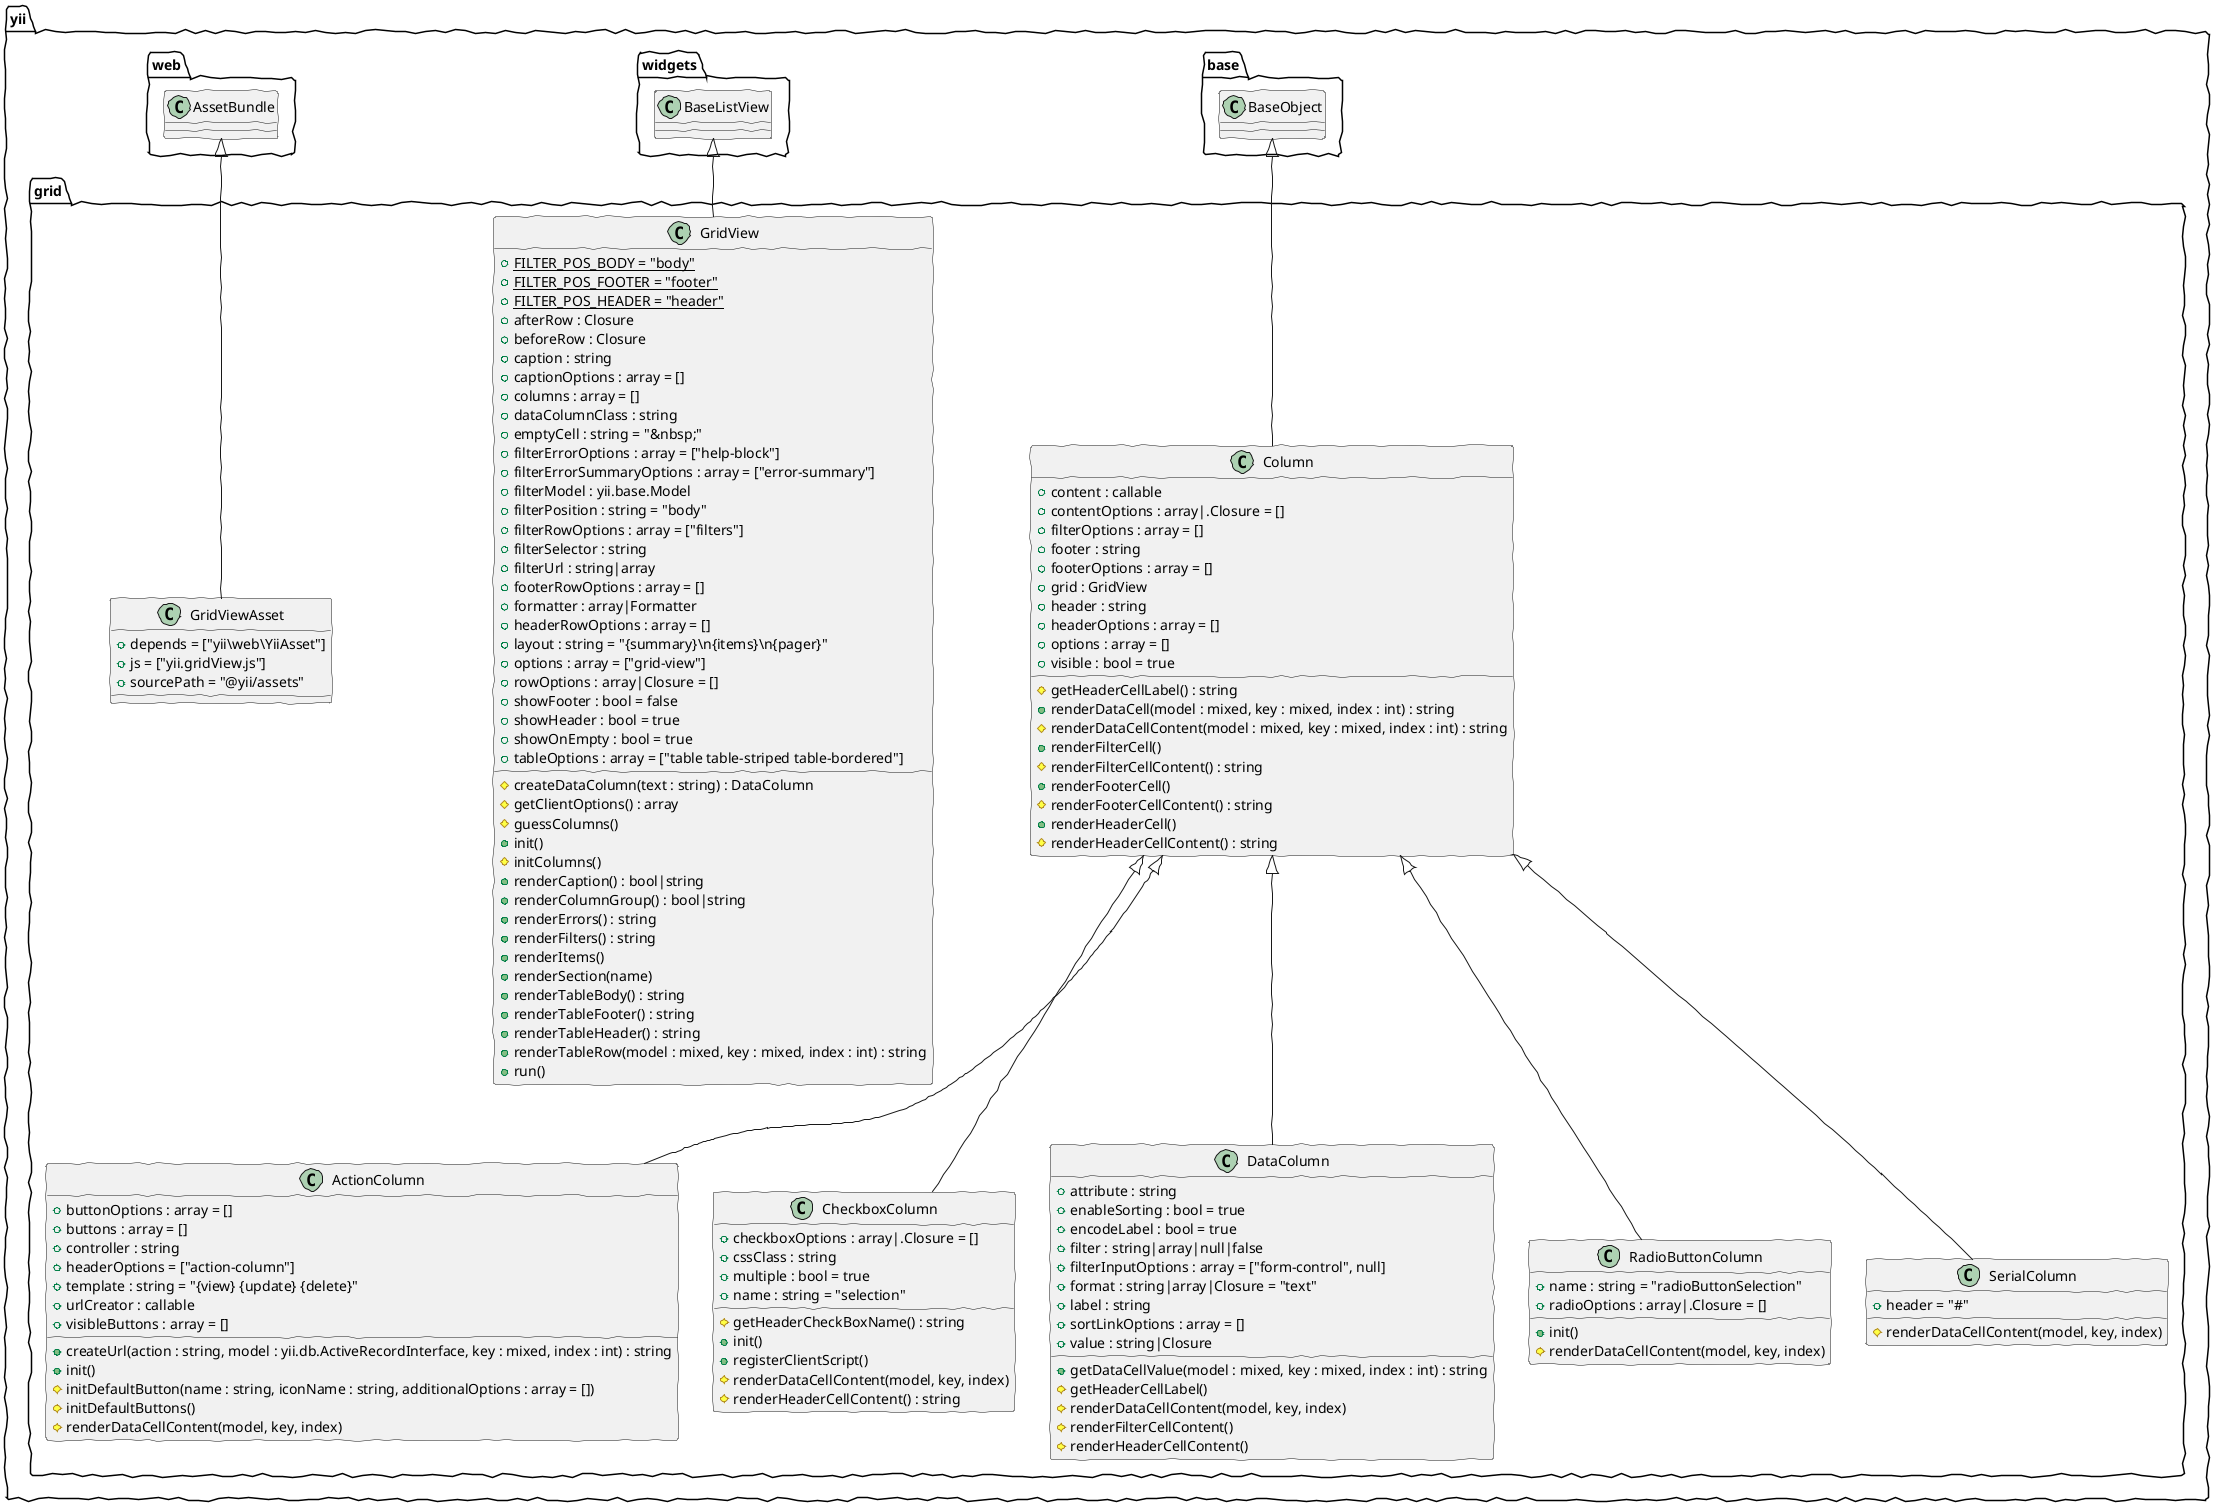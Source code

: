 @startuml
skinparam handwritten true
class yii.grid.ActionColumn {
    +buttonOptions : array = []
    +buttons : array = []
    +controller : string
    +headerOptions = ["action-column"]
    +template : string = "{view} {update} {delete}"
    +urlCreator : callable
    +visibleButtons : array = []
    +createUrl(action : string, model : yii.db.ActiveRecordInterface, key : mixed, index : int) : string
    +init()
    #initDefaultButton(name : string, iconName : string, additionalOptions : array = [])
    #initDefaultButtons()
    #renderDataCellContent(model, key, index)
}
class yii.grid.ActionColumn extends yii.grid.Column
class yii.grid.CheckboxColumn {
    +checkboxOptions : array|.Closure = []
    +cssClass : string
    +multiple : bool = true
    +name : string = "selection"
    #getHeaderCheckBoxName() : string
    +init()
    +registerClientScript()
    #renderDataCellContent(model, key, index)
    #renderHeaderCellContent() : string
}
class yii.grid.CheckboxColumn extends yii.grid.Column
class yii.grid.Column {
    +content : callable
    +contentOptions : array|.Closure = []
    +filterOptions : array = []
    +footer : string
    +footerOptions : array = []
    +grid : GridView
    +header : string
    +headerOptions : array = []
    +options : array = []
    +visible : bool = true
    #getHeaderCellLabel() : string
    +renderDataCell(model : mixed, key : mixed, index : int) : string
    #renderDataCellContent(model : mixed, key : mixed, index : int) : string
    +renderFilterCell()
    #renderFilterCellContent() : string
    +renderFooterCell()
    #renderFooterCellContent() : string
    +renderHeaderCell()
    #renderHeaderCellContent() : string
}
class yii.grid.Column extends yii.base.BaseObject
class yii.grid.DataColumn {
    +attribute : string
    +enableSorting : bool = true
    +encodeLabel : bool = true
    +filter : string|array|null|false
    +filterInputOptions : array = ["form-control", null]
    +format : string|array|Closure = "text"
    +label : string
    +sortLinkOptions : array = []
    +value : string|Closure
    +getDataCellValue(model : mixed, key : mixed, index : int) : string
    #getHeaderCellLabel()
    #renderDataCellContent(model, key, index)
    #renderFilterCellContent()
    #renderHeaderCellContent()
}
class yii.grid.DataColumn extends yii.grid.Column
class yii.grid.GridView {
    +{static}FILTER_POS_BODY = "body"
    +{static}FILTER_POS_FOOTER = "footer"
    +{static}FILTER_POS_HEADER = "header"
    +afterRow : Closure
    +beforeRow : Closure
    +caption : string
    +captionOptions : array = []
    +columns : array = []
    +dataColumnClass : string
    +emptyCell : string = "&nbsp;"
    +filterErrorOptions : array = ["help-block"]
    +filterErrorSummaryOptions : array = ["error-summary"]
    +filterModel : yii.base.Model
    +filterPosition : string = "body"
    +filterRowOptions : array = ["filters"]
    +filterSelector : string
    +filterUrl : string|array
    +footerRowOptions : array = []
    +formatter : array|Formatter
    +headerRowOptions : array = []
    +layout : string = "{summary}\\n{items}\\n{pager}"
    +options : array = ["grid-view"]
    +rowOptions : array|Closure = []
    +showFooter : bool = false
    +showHeader : bool = true
    +showOnEmpty : bool = true
    +tableOptions : array = ["table table-striped table-bordered"]
    #createDataColumn(text : string) : DataColumn
    #getClientOptions() : array
    #guessColumns()
    +init()
    #initColumns()
    +renderCaption() : bool|string
    +renderColumnGroup() : bool|string
    +renderErrors() : string
    +renderFilters() : string
    +renderItems()
    +renderSection(name)
    +renderTableBody() : string
    +renderTableFooter() : string
    +renderTableHeader() : string
    +renderTableRow(model : mixed, key : mixed, index : int) : string
    +run()
}
class yii.grid.GridView extends yii.widgets.BaseListView
class yii.grid.GridViewAsset {
    +depends = ["yii\web\YiiAsset"]
    +js = ["yii.gridView.js"]
    +sourcePath = "@yii/assets"
}
class yii.grid.GridViewAsset extends yii.web.AssetBundle
class yii.grid.RadioButtonColumn {
    +name : string = "radioButtonSelection"
    +radioOptions : array|.Closure = []
    +init()
    #renderDataCellContent(model, key, index)
}
class yii.grid.RadioButtonColumn extends yii.grid.Column
class yii.grid.SerialColumn {
    +header = "#"
    #renderDataCellContent(model, key, index)
}
class yii.grid.SerialColumn extends yii.grid.Column
@enduml
